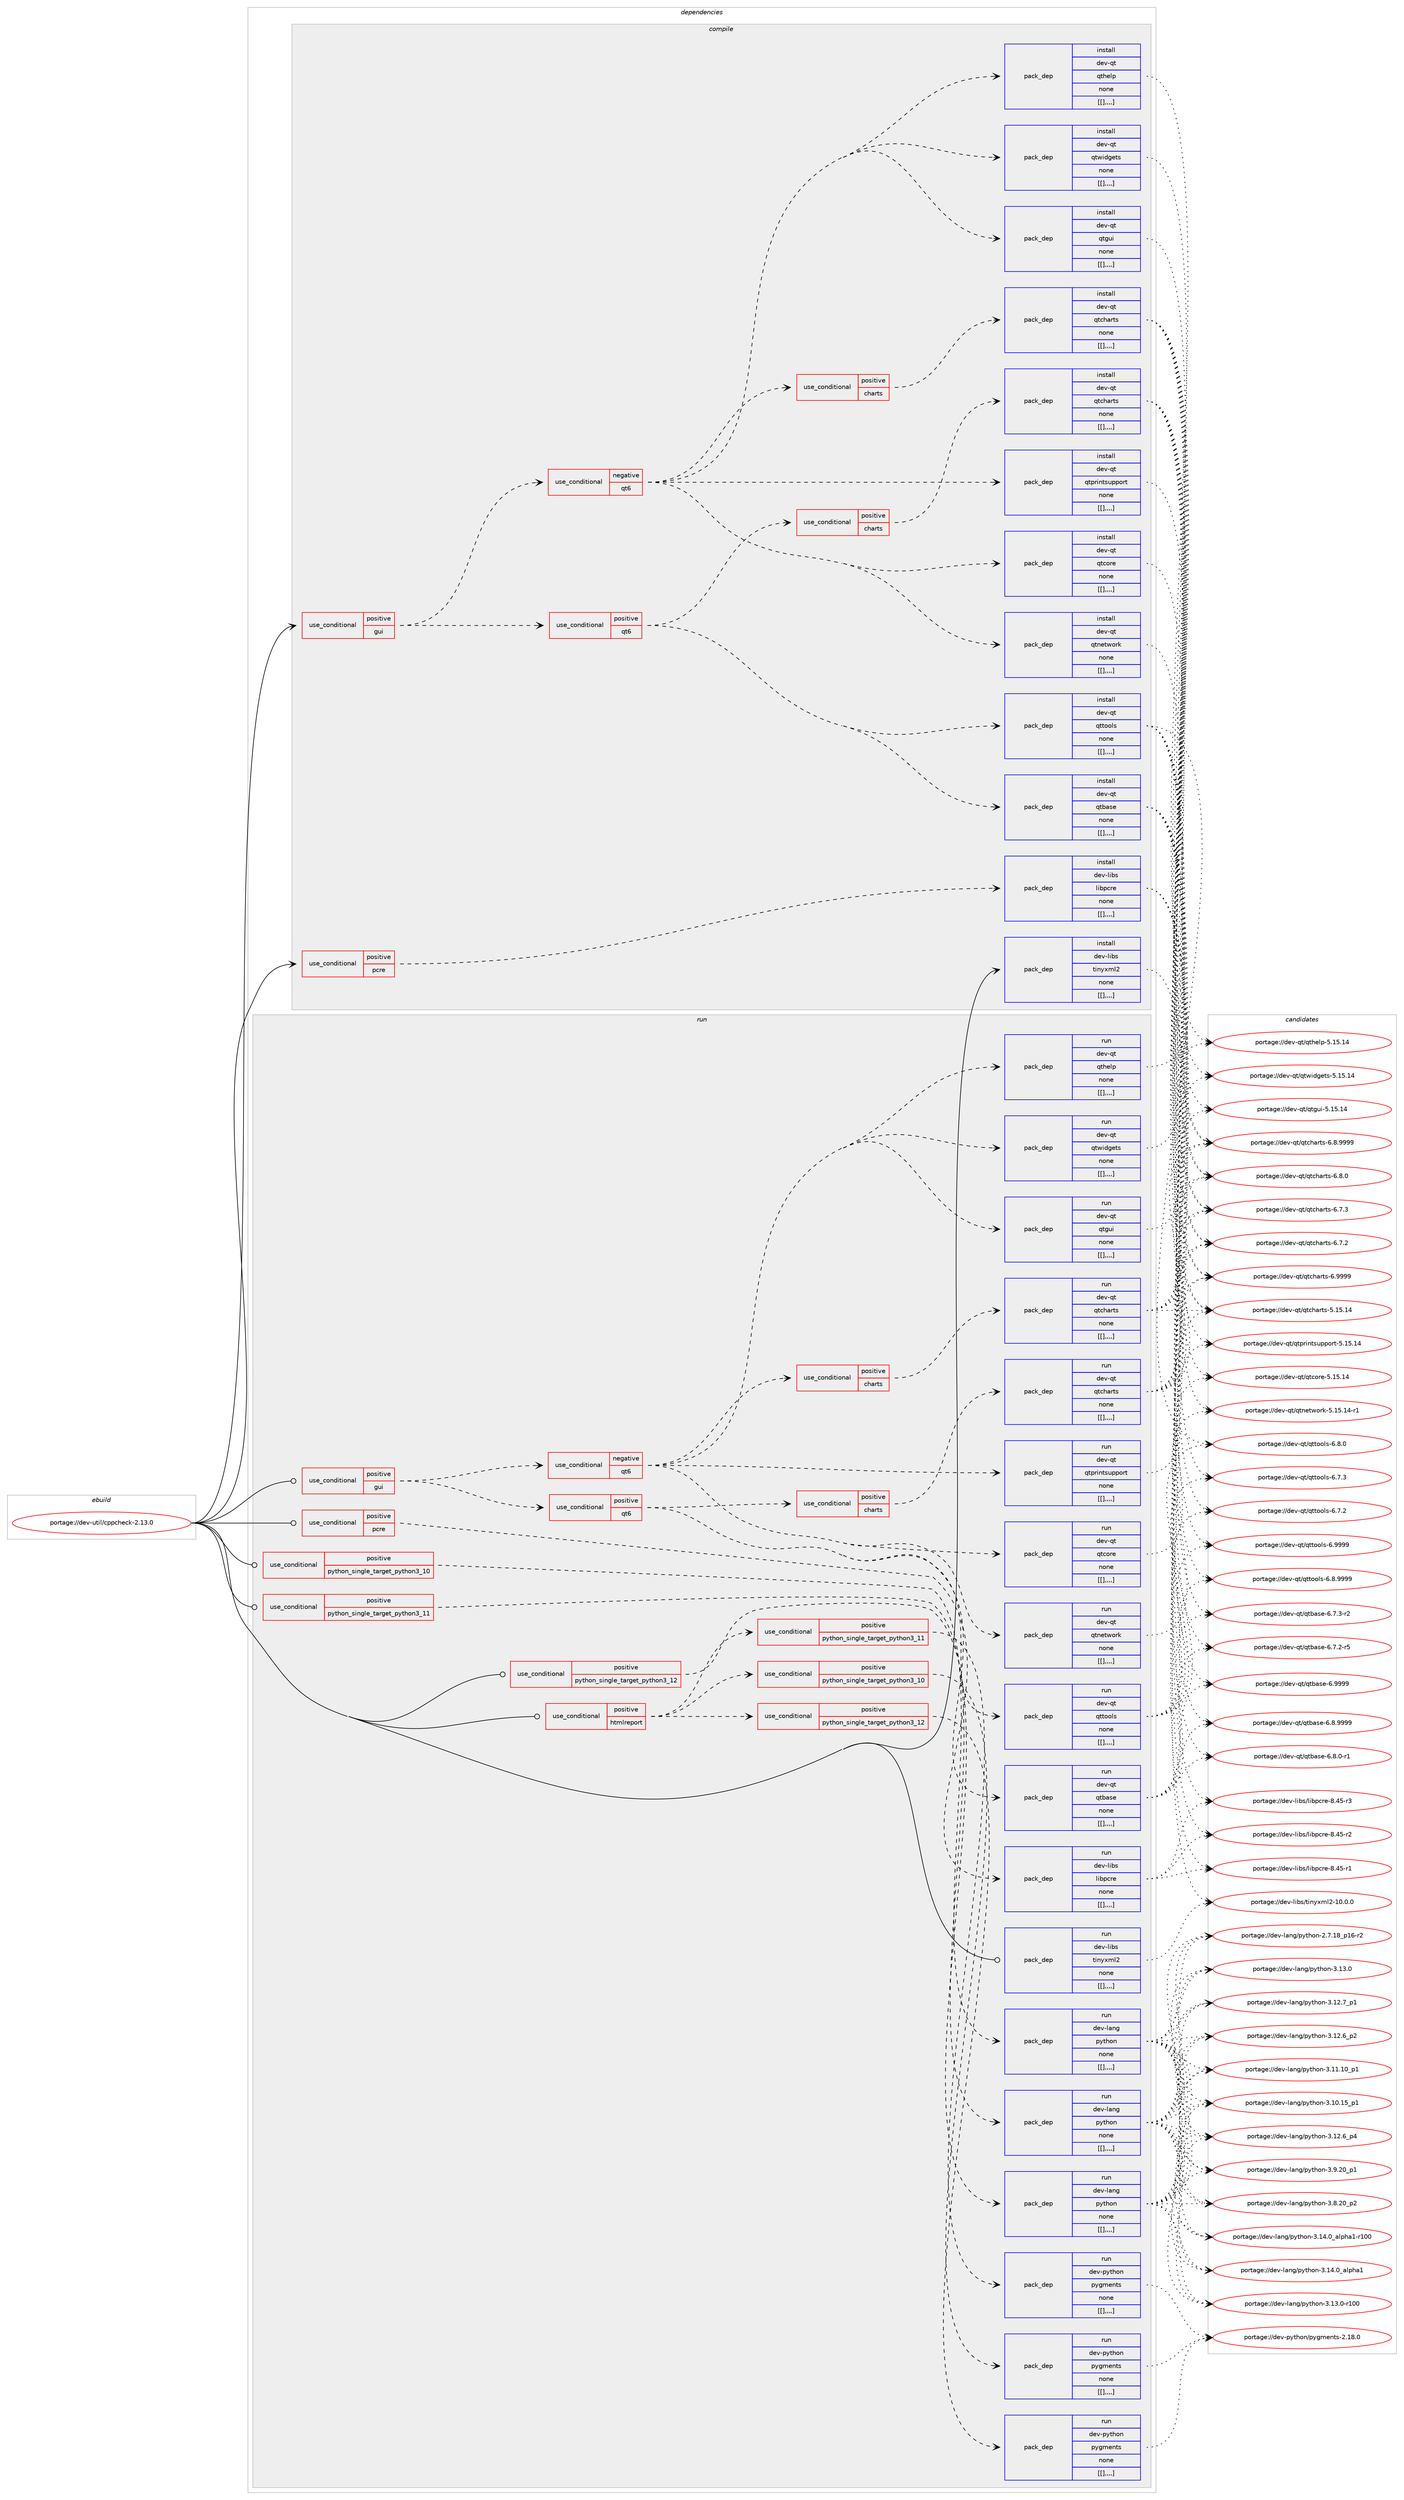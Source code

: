 digraph prolog {

# *************
# Graph options
# *************

newrank=true;
concentrate=true;
compound=true;
graph [rankdir=LR,fontname=Helvetica,fontsize=10,ranksep=1.5];#, ranksep=2.5, nodesep=0.2];
edge  [arrowhead=vee];
node  [fontname=Helvetica,fontsize=10];

# **********
# The ebuild
# **********

subgraph cluster_leftcol {
color=gray;
label=<<i>ebuild</i>>;
id [label="portage://dev-util/cppcheck-2.13.0", color=red, width=4, href="../dev-util/cppcheck-2.13.0.svg"];
}

# ****************
# The dependencies
# ****************

subgraph cluster_midcol {
color=gray;
label=<<i>dependencies</i>>;
subgraph cluster_compile {
fillcolor="#eeeeee";
style=filled;
label=<<i>compile</i>>;
subgraph cond64452 {
dependency224692 [label=<<TABLE BORDER="0" CELLBORDER="1" CELLSPACING="0" CELLPADDING="4"><TR><TD ROWSPAN="3" CELLPADDING="10">use_conditional</TD></TR><TR><TD>positive</TD></TR><TR><TD>gui</TD></TR></TABLE>>, shape=none, color=red];
subgraph cond64460 {
dependency224712 [label=<<TABLE BORDER="0" CELLBORDER="1" CELLSPACING="0" CELLPADDING="4"><TR><TD ROWSPAN="3" CELLPADDING="10">use_conditional</TD></TR><TR><TD>positive</TD></TR><TR><TD>qt6</TD></TR></TABLE>>, shape=none, color=red];
subgraph pack158750 {
dependency224761 [label=<<TABLE BORDER="0" CELLBORDER="1" CELLSPACING="0" CELLPADDING="4" WIDTH="220"><TR><TD ROWSPAN="6" CELLPADDING="30">pack_dep</TD></TR><TR><TD WIDTH="110">install</TD></TR><TR><TD>dev-qt</TD></TR><TR><TD>qtbase</TD></TR><TR><TD>none</TD></TR><TR><TD>[[],,,,]</TD></TR></TABLE>>, shape=none, color=blue];
}
dependency224712:e -> dependency224761:w [weight=20,style="dashed",arrowhead="vee"];
subgraph pack158800 {
dependency224782 [label=<<TABLE BORDER="0" CELLBORDER="1" CELLSPACING="0" CELLPADDING="4" WIDTH="220"><TR><TD ROWSPAN="6" CELLPADDING="30">pack_dep</TD></TR><TR><TD WIDTH="110">install</TD></TR><TR><TD>dev-qt</TD></TR><TR><TD>qttools</TD></TR><TR><TD>none</TD></TR><TR><TD>[[],,,,]</TD></TR></TABLE>>, shape=none, color=blue];
}
dependency224712:e -> dependency224782:w [weight=20,style="dashed",arrowhead="vee"];
subgraph cond64480 {
dependency224804 [label=<<TABLE BORDER="0" CELLBORDER="1" CELLSPACING="0" CELLPADDING="4"><TR><TD ROWSPAN="3" CELLPADDING="10">use_conditional</TD></TR><TR><TD>positive</TD></TR><TR><TD>charts</TD></TR></TABLE>>, shape=none, color=red];
subgraph pack158824 {
dependency224807 [label=<<TABLE BORDER="0" CELLBORDER="1" CELLSPACING="0" CELLPADDING="4" WIDTH="220"><TR><TD ROWSPAN="6" CELLPADDING="30">pack_dep</TD></TR><TR><TD WIDTH="110">install</TD></TR><TR><TD>dev-qt</TD></TR><TR><TD>qtcharts</TD></TR><TR><TD>none</TD></TR><TR><TD>[[],,,,]</TD></TR></TABLE>>, shape=none, color=blue];
}
dependency224804:e -> dependency224807:w [weight=20,style="dashed",arrowhead="vee"];
}
dependency224712:e -> dependency224804:w [weight=20,style="dashed",arrowhead="vee"];
}
dependency224692:e -> dependency224712:w [weight=20,style="dashed",arrowhead="vee"];
subgraph cond64500 {
dependency224878 [label=<<TABLE BORDER="0" CELLBORDER="1" CELLSPACING="0" CELLPADDING="4"><TR><TD ROWSPAN="3" CELLPADDING="10">use_conditional</TD></TR><TR><TD>negative</TD></TR><TR><TD>qt6</TD></TR></TABLE>>, shape=none, color=red];
subgraph pack158894 {
dependency224907 [label=<<TABLE BORDER="0" CELLBORDER="1" CELLSPACING="0" CELLPADDING="4" WIDTH="220"><TR><TD ROWSPAN="6" CELLPADDING="30">pack_dep</TD></TR><TR><TD WIDTH="110">install</TD></TR><TR><TD>dev-qt</TD></TR><TR><TD>qtcore</TD></TR><TR><TD>none</TD></TR><TR><TD>[[],,,,]</TD></TR></TABLE>>, shape=none, color=blue];
}
dependency224878:e -> dependency224907:w [weight=20,style="dashed",arrowhead="vee"];
subgraph pack158899 {
dependency224940 [label=<<TABLE BORDER="0" CELLBORDER="1" CELLSPACING="0" CELLPADDING="4" WIDTH="220"><TR><TD ROWSPAN="6" CELLPADDING="30">pack_dep</TD></TR><TR><TD WIDTH="110">install</TD></TR><TR><TD>dev-qt</TD></TR><TR><TD>qtgui</TD></TR><TR><TD>none</TD></TR><TR><TD>[[],,,,]</TD></TR></TABLE>>, shape=none, color=blue];
}
dependency224878:e -> dependency224940:w [weight=20,style="dashed",arrowhead="vee"];
subgraph pack158920 {
dependency225017 [label=<<TABLE BORDER="0" CELLBORDER="1" CELLSPACING="0" CELLPADDING="4" WIDTH="220"><TR><TD ROWSPAN="6" CELLPADDING="30">pack_dep</TD></TR><TR><TD WIDTH="110">install</TD></TR><TR><TD>dev-qt</TD></TR><TR><TD>qthelp</TD></TR><TR><TD>none</TD></TR><TR><TD>[[],,,,]</TD></TR></TABLE>>, shape=none, color=blue];
}
dependency224878:e -> dependency225017:w [weight=20,style="dashed",arrowhead="vee"];
subgraph pack159022 {
dependency225137 [label=<<TABLE BORDER="0" CELLBORDER="1" CELLSPACING="0" CELLPADDING="4" WIDTH="220"><TR><TD ROWSPAN="6" CELLPADDING="30">pack_dep</TD></TR><TR><TD WIDTH="110">install</TD></TR><TR><TD>dev-qt</TD></TR><TR><TD>qtnetwork</TD></TR><TR><TD>none</TD></TR><TR><TD>[[],,,,]</TD></TR></TABLE>>, shape=none, color=blue];
}
dependency224878:e -> dependency225137:w [weight=20,style="dashed",arrowhead="vee"];
subgraph pack159061 {
dependency225162 [label=<<TABLE BORDER="0" CELLBORDER="1" CELLSPACING="0" CELLPADDING="4" WIDTH="220"><TR><TD ROWSPAN="6" CELLPADDING="30">pack_dep</TD></TR><TR><TD WIDTH="110">install</TD></TR><TR><TD>dev-qt</TD></TR><TR><TD>qtprintsupport</TD></TR><TR><TD>none</TD></TR><TR><TD>[[],,,,]</TD></TR></TABLE>>, shape=none, color=blue];
}
dependency224878:e -> dependency225162:w [weight=20,style="dashed",arrowhead="vee"];
subgraph pack159063 {
dependency225187 [label=<<TABLE BORDER="0" CELLBORDER="1" CELLSPACING="0" CELLPADDING="4" WIDTH="220"><TR><TD ROWSPAN="6" CELLPADDING="30">pack_dep</TD></TR><TR><TD WIDTH="110">install</TD></TR><TR><TD>dev-qt</TD></TR><TR><TD>qtwidgets</TD></TR><TR><TD>none</TD></TR><TR><TD>[[],,,,]</TD></TR></TABLE>>, shape=none, color=blue];
}
dependency224878:e -> dependency225187:w [weight=20,style="dashed",arrowhead="vee"];
subgraph cond64631 {
dependency225256 [label=<<TABLE BORDER="0" CELLBORDER="1" CELLSPACING="0" CELLPADDING="4"><TR><TD ROWSPAN="3" CELLPADDING="10">use_conditional</TD></TR><TR><TD>positive</TD></TR><TR><TD>charts</TD></TR></TABLE>>, shape=none, color=red];
subgraph pack159108 {
dependency225277 [label=<<TABLE BORDER="0" CELLBORDER="1" CELLSPACING="0" CELLPADDING="4" WIDTH="220"><TR><TD ROWSPAN="6" CELLPADDING="30">pack_dep</TD></TR><TR><TD WIDTH="110">install</TD></TR><TR><TD>dev-qt</TD></TR><TR><TD>qtcharts</TD></TR><TR><TD>none</TD></TR><TR><TD>[[],,,,]</TD></TR></TABLE>>, shape=none, color=blue];
}
dependency225256:e -> dependency225277:w [weight=20,style="dashed",arrowhead="vee"];
}
dependency224878:e -> dependency225256:w [weight=20,style="dashed",arrowhead="vee"];
}
dependency224692:e -> dependency224878:w [weight=20,style="dashed",arrowhead="vee"];
}
id:e -> dependency224692:w [weight=20,style="solid",arrowhead="vee"];
subgraph cond64670 {
dependency225309 [label=<<TABLE BORDER="0" CELLBORDER="1" CELLSPACING="0" CELLPADDING="4"><TR><TD ROWSPAN="3" CELLPADDING="10">use_conditional</TD></TR><TR><TD>positive</TD></TR><TR><TD>pcre</TD></TR></TABLE>>, shape=none, color=red];
subgraph pack159140 {
dependency225334 [label=<<TABLE BORDER="0" CELLBORDER="1" CELLSPACING="0" CELLPADDING="4" WIDTH="220"><TR><TD ROWSPAN="6" CELLPADDING="30">pack_dep</TD></TR><TR><TD WIDTH="110">install</TD></TR><TR><TD>dev-libs</TD></TR><TR><TD>libpcre</TD></TR><TR><TD>none</TD></TR><TR><TD>[[],,,,]</TD></TR></TABLE>>, shape=none, color=blue];
}
dependency225309:e -> dependency225334:w [weight=20,style="dashed",arrowhead="vee"];
}
id:e -> dependency225309:w [weight=20,style="solid",arrowhead="vee"];
subgraph pack159221 {
dependency225506 [label=<<TABLE BORDER="0" CELLBORDER="1" CELLSPACING="0" CELLPADDING="4" WIDTH="220"><TR><TD ROWSPAN="6" CELLPADDING="30">pack_dep</TD></TR><TR><TD WIDTH="110">install</TD></TR><TR><TD>dev-libs</TD></TR><TR><TD>tinyxml2</TD></TR><TR><TD>none</TD></TR><TR><TD>[[],,,,]</TD></TR></TABLE>>, shape=none, color=blue];
}
id:e -> dependency225506:w [weight=20,style="solid",arrowhead="vee"];
}
subgraph cluster_compileandrun {
fillcolor="#eeeeee";
style=filled;
label=<<i>compile and run</i>>;
}
subgraph cluster_run {
fillcolor="#eeeeee";
style=filled;
label=<<i>run</i>>;
subgraph cond64763 {
dependency225527 [label=<<TABLE BORDER="0" CELLBORDER="1" CELLSPACING="0" CELLPADDING="4"><TR><TD ROWSPAN="3" CELLPADDING="10">use_conditional</TD></TR><TR><TD>positive</TD></TR><TR><TD>gui</TD></TR></TABLE>>, shape=none, color=red];
subgraph cond64770 {
dependency225534 [label=<<TABLE BORDER="0" CELLBORDER="1" CELLSPACING="0" CELLPADDING="4"><TR><TD ROWSPAN="3" CELLPADDING="10">use_conditional</TD></TR><TR><TD>positive</TD></TR><TR><TD>qt6</TD></TR></TABLE>>, shape=none, color=red];
subgraph pack159270 {
dependency225537 [label=<<TABLE BORDER="0" CELLBORDER="1" CELLSPACING="0" CELLPADDING="4" WIDTH="220"><TR><TD ROWSPAN="6" CELLPADDING="30">pack_dep</TD></TR><TR><TD WIDTH="110">run</TD></TR><TR><TD>dev-qt</TD></TR><TR><TD>qtbase</TD></TR><TR><TD>none</TD></TR><TR><TD>[[],,,,]</TD></TR></TABLE>>, shape=none, color=blue];
}
dependency225534:e -> dependency225537:w [weight=20,style="dashed",arrowhead="vee"];
subgraph pack159313 {
dependency225678 [label=<<TABLE BORDER="0" CELLBORDER="1" CELLSPACING="0" CELLPADDING="4" WIDTH="220"><TR><TD ROWSPAN="6" CELLPADDING="30">pack_dep</TD></TR><TR><TD WIDTH="110">run</TD></TR><TR><TD>dev-qt</TD></TR><TR><TD>qttools</TD></TR><TR><TD>none</TD></TR><TR><TD>[[],,,,]</TD></TR></TABLE>>, shape=none, color=blue];
}
dependency225534:e -> dependency225678:w [weight=20,style="dashed",arrowhead="vee"];
subgraph cond64854 {
dependency225761 [label=<<TABLE BORDER="0" CELLBORDER="1" CELLSPACING="0" CELLPADDING="4"><TR><TD ROWSPAN="3" CELLPADDING="10">use_conditional</TD></TR><TR><TD>positive</TD></TR><TR><TD>charts</TD></TR></TABLE>>, shape=none, color=red];
subgraph pack159444 {
dependency225825 [label=<<TABLE BORDER="0" CELLBORDER="1" CELLSPACING="0" CELLPADDING="4" WIDTH="220"><TR><TD ROWSPAN="6" CELLPADDING="30">pack_dep</TD></TR><TR><TD WIDTH="110">run</TD></TR><TR><TD>dev-qt</TD></TR><TR><TD>qtcharts</TD></TR><TR><TD>none</TD></TR><TR><TD>[[],,,,]</TD></TR></TABLE>>, shape=none, color=blue];
}
dependency225761:e -> dependency225825:w [weight=20,style="dashed",arrowhead="vee"];
}
dependency225534:e -> dependency225761:w [weight=20,style="dashed",arrowhead="vee"];
}
dependency225527:e -> dependency225534:w [weight=20,style="dashed",arrowhead="vee"];
subgraph cond64890 {
dependency225865 [label=<<TABLE BORDER="0" CELLBORDER="1" CELLSPACING="0" CELLPADDING="4"><TR><TD ROWSPAN="3" CELLPADDING="10">use_conditional</TD></TR><TR><TD>negative</TD></TR><TR><TD>qt6</TD></TR></TABLE>>, shape=none, color=red];
subgraph pack159473 {
dependency225867 [label=<<TABLE BORDER="0" CELLBORDER="1" CELLSPACING="0" CELLPADDING="4" WIDTH="220"><TR><TD ROWSPAN="6" CELLPADDING="30">pack_dep</TD></TR><TR><TD WIDTH="110">run</TD></TR><TR><TD>dev-qt</TD></TR><TR><TD>qtcore</TD></TR><TR><TD>none</TD></TR><TR><TD>[[],,,,]</TD></TR></TABLE>>, shape=none, color=blue];
}
dependency225865:e -> dependency225867:w [weight=20,style="dashed",arrowhead="vee"];
subgraph pack159485 {
dependency225906 [label=<<TABLE BORDER="0" CELLBORDER="1" CELLSPACING="0" CELLPADDING="4" WIDTH="220"><TR><TD ROWSPAN="6" CELLPADDING="30">pack_dep</TD></TR><TR><TD WIDTH="110">run</TD></TR><TR><TD>dev-qt</TD></TR><TR><TD>qtgui</TD></TR><TR><TD>none</TD></TR><TR><TD>[[],,,,]</TD></TR></TABLE>>, shape=none, color=blue];
}
dependency225865:e -> dependency225906:w [weight=20,style="dashed",arrowhead="vee"];
subgraph pack159495 {
dependency225938 [label=<<TABLE BORDER="0" CELLBORDER="1" CELLSPACING="0" CELLPADDING="4" WIDTH="220"><TR><TD ROWSPAN="6" CELLPADDING="30">pack_dep</TD></TR><TR><TD WIDTH="110">run</TD></TR><TR><TD>dev-qt</TD></TR><TR><TD>qthelp</TD></TR><TR><TD>none</TD></TR><TR><TD>[[],,,,]</TD></TR></TABLE>>, shape=none, color=blue];
}
dependency225865:e -> dependency225938:w [weight=20,style="dashed",arrowhead="vee"];
subgraph pack159517 {
dependency225958 [label=<<TABLE BORDER="0" CELLBORDER="1" CELLSPACING="0" CELLPADDING="4" WIDTH="220"><TR><TD ROWSPAN="6" CELLPADDING="30">pack_dep</TD></TR><TR><TD WIDTH="110">run</TD></TR><TR><TD>dev-qt</TD></TR><TR><TD>qtnetwork</TD></TR><TR><TD>none</TD></TR><TR><TD>[[],,,,]</TD></TR></TABLE>>, shape=none, color=blue];
}
dependency225865:e -> dependency225958:w [weight=20,style="dashed",arrowhead="vee"];
subgraph pack159530 {
dependency225985 [label=<<TABLE BORDER="0" CELLBORDER="1" CELLSPACING="0" CELLPADDING="4" WIDTH="220"><TR><TD ROWSPAN="6" CELLPADDING="30">pack_dep</TD></TR><TR><TD WIDTH="110">run</TD></TR><TR><TD>dev-qt</TD></TR><TR><TD>qtprintsupport</TD></TR><TR><TD>none</TD></TR><TR><TD>[[],,,,]</TD></TR></TABLE>>, shape=none, color=blue];
}
dependency225865:e -> dependency225985:w [weight=20,style="dashed",arrowhead="vee"];
subgraph pack159566 {
dependency226048 [label=<<TABLE BORDER="0" CELLBORDER="1" CELLSPACING="0" CELLPADDING="4" WIDTH="220"><TR><TD ROWSPAN="6" CELLPADDING="30">pack_dep</TD></TR><TR><TD WIDTH="110">run</TD></TR><TR><TD>dev-qt</TD></TR><TR><TD>qtwidgets</TD></TR><TR><TD>none</TD></TR><TR><TD>[[],,,,]</TD></TR></TABLE>>, shape=none, color=blue];
}
dependency225865:e -> dependency226048:w [weight=20,style="dashed",arrowhead="vee"];
subgraph cond64963 {
dependency226054 [label=<<TABLE BORDER="0" CELLBORDER="1" CELLSPACING="0" CELLPADDING="4"><TR><TD ROWSPAN="3" CELLPADDING="10">use_conditional</TD></TR><TR><TD>positive</TD></TR><TR><TD>charts</TD></TR></TABLE>>, shape=none, color=red];
subgraph pack159591 {
dependency226056 [label=<<TABLE BORDER="0" CELLBORDER="1" CELLSPACING="0" CELLPADDING="4" WIDTH="220"><TR><TD ROWSPAN="6" CELLPADDING="30">pack_dep</TD></TR><TR><TD WIDTH="110">run</TD></TR><TR><TD>dev-qt</TD></TR><TR><TD>qtcharts</TD></TR><TR><TD>none</TD></TR><TR><TD>[[],,,,]</TD></TR></TABLE>>, shape=none, color=blue];
}
dependency226054:e -> dependency226056:w [weight=20,style="dashed",arrowhead="vee"];
}
dependency225865:e -> dependency226054:w [weight=20,style="dashed",arrowhead="vee"];
}
dependency225527:e -> dependency225865:w [weight=20,style="dashed",arrowhead="vee"];
}
id:e -> dependency225527:w [weight=20,style="solid",arrowhead="odot"];
subgraph cond64972 {
dependency226088 [label=<<TABLE BORDER="0" CELLBORDER="1" CELLSPACING="0" CELLPADDING="4"><TR><TD ROWSPAN="3" CELLPADDING="10">use_conditional</TD></TR><TR><TD>positive</TD></TR><TR><TD>htmlreport</TD></TR></TABLE>>, shape=none, color=red];
subgraph cond64979 {
dependency226126 [label=<<TABLE BORDER="0" CELLBORDER="1" CELLSPACING="0" CELLPADDING="4"><TR><TD ROWSPAN="3" CELLPADDING="10">use_conditional</TD></TR><TR><TD>positive</TD></TR><TR><TD>python_single_target_python3_10</TD></TR></TABLE>>, shape=none, color=red];
subgraph pack159678 {
dependency226188 [label=<<TABLE BORDER="0" CELLBORDER="1" CELLSPACING="0" CELLPADDING="4" WIDTH="220"><TR><TD ROWSPAN="6" CELLPADDING="30">pack_dep</TD></TR><TR><TD WIDTH="110">run</TD></TR><TR><TD>dev-python</TD></TR><TR><TD>pygments</TD></TR><TR><TD>none</TD></TR><TR><TD>[[],,,,]</TD></TR></TABLE>>, shape=none, color=blue];
}
dependency226126:e -> dependency226188:w [weight=20,style="dashed",arrowhead="vee"];
}
dependency226088:e -> dependency226126:w [weight=20,style="dashed",arrowhead="vee"];
subgraph cond65007 {
dependency226250 [label=<<TABLE BORDER="0" CELLBORDER="1" CELLSPACING="0" CELLPADDING="4"><TR><TD ROWSPAN="3" CELLPADDING="10">use_conditional</TD></TR><TR><TD>positive</TD></TR><TR><TD>python_single_target_python3_11</TD></TR></TABLE>>, shape=none, color=red];
subgraph pack159726 {
dependency226284 [label=<<TABLE BORDER="0" CELLBORDER="1" CELLSPACING="0" CELLPADDING="4" WIDTH="220"><TR><TD ROWSPAN="6" CELLPADDING="30">pack_dep</TD></TR><TR><TD WIDTH="110">run</TD></TR><TR><TD>dev-python</TD></TR><TR><TD>pygments</TD></TR><TR><TD>none</TD></TR><TR><TD>[[],,,,]</TD></TR></TABLE>>, shape=none, color=blue];
}
dependency226250:e -> dependency226284:w [weight=20,style="dashed",arrowhead="vee"];
}
dependency226088:e -> dependency226250:w [weight=20,style="dashed",arrowhead="vee"];
subgraph cond65036 {
dependency226287 [label=<<TABLE BORDER="0" CELLBORDER="1" CELLSPACING="0" CELLPADDING="4"><TR><TD ROWSPAN="3" CELLPADDING="10">use_conditional</TD></TR><TR><TD>positive</TD></TR><TR><TD>python_single_target_python3_12</TD></TR></TABLE>>, shape=none, color=red];
subgraph pack159743 {
dependency226289 [label=<<TABLE BORDER="0" CELLBORDER="1" CELLSPACING="0" CELLPADDING="4" WIDTH="220"><TR><TD ROWSPAN="6" CELLPADDING="30">pack_dep</TD></TR><TR><TD WIDTH="110">run</TD></TR><TR><TD>dev-python</TD></TR><TR><TD>pygments</TD></TR><TR><TD>none</TD></TR><TR><TD>[[],,,,]</TD></TR></TABLE>>, shape=none, color=blue];
}
dependency226287:e -> dependency226289:w [weight=20,style="dashed",arrowhead="vee"];
}
dependency226088:e -> dependency226287:w [weight=20,style="dashed",arrowhead="vee"];
}
id:e -> dependency226088:w [weight=20,style="solid",arrowhead="odot"];
subgraph cond65046 {
dependency226313 [label=<<TABLE BORDER="0" CELLBORDER="1" CELLSPACING="0" CELLPADDING="4"><TR><TD ROWSPAN="3" CELLPADDING="10">use_conditional</TD></TR><TR><TD>positive</TD></TR><TR><TD>pcre</TD></TR></TABLE>>, shape=none, color=red];
subgraph pack159763 {
dependency226319 [label=<<TABLE BORDER="0" CELLBORDER="1" CELLSPACING="0" CELLPADDING="4" WIDTH="220"><TR><TD ROWSPAN="6" CELLPADDING="30">pack_dep</TD></TR><TR><TD WIDTH="110">run</TD></TR><TR><TD>dev-libs</TD></TR><TR><TD>libpcre</TD></TR><TR><TD>none</TD></TR><TR><TD>[[],,,,]</TD></TR></TABLE>>, shape=none, color=blue];
}
dependency226313:e -> dependency226319:w [weight=20,style="dashed",arrowhead="vee"];
}
id:e -> dependency226313:w [weight=20,style="solid",arrowhead="odot"];
subgraph cond65053 {
dependency226330 [label=<<TABLE BORDER="0" CELLBORDER="1" CELLSPACING="0" CELLPADDING="4"><TR><TD ROWSPAN="3" CELLPADDING="10">use_conditional</TD></TR><TR><TD>positive</TD></TR><TR><TD>python_single_target_python3_10</TD></TR></TABLE>>, shape=none, color=red];
subgraph pack159778 {
dependency226341 [label=<<TABLE BORDER="0" CELLBORDER="1" CELLSPACING="0" CELLPADDING="4" WIDTH="220"><TR><TD ROWSPAN="6" CELLPADDING="30">pack_dep</TD></TR><TR><TD WIDTH="110">run</TD></TR><TR><TD>dev-lang</TD></TR><TR><TD>python</TD></TR><TR><TD>none</TD></TR><TR><TD>[[],,,,]</TD></TR></TABLE>>, shape=none, color=blue];
}
dependency226330:e -> dependency226341:w [weight=20,style="dashed",arrowhead="vee"];
}
id:e -> dependency226330:w [weight=20,style="solid",arrowhead="odot"];
subgraph cond65063 {
dependency226355 [label=<<TABLE BORDER="0" CELLBORDER="1" CELLSPACING="0" CELLPADDING="4"><TR><TD ROWSPAN="3" CELLPADDING="10">use_conditional</TD></TR><TR><TD>positive</TD></TR><TR><TD>python_single_target_python3_11</TD></TR></TABLE>>, shape=none, color=red];
subgraph pack159807 {
dependency226398 [label=<<TABLE BORDER="0" CELLBORDER="1" CELLSPACING="0" CELLPADDING="4" WIDTH="220"><TR><TD ROWSPAN="6" CELLPADDING="30">pack_dep</TD></TR><TR><TD WIDTH="110">run</TD></TR><TR><TD>dev-lang</TD></TR><TR><TD>python</TD></TR><TR><TD>none</TD></TR><TR><TD>[[],,,,]</TD></TR></TABLE>>, shape=none, color=blue];
}
dependency226355:e -> dependency226398:w [weight=20,style="dashed",arrowhead="vee"];
}
id:e -> dependency226355:w [weight=20,style="solid",arrowhead="odot"];
subgraph cond65083 {
dependency226406 [label=<<TABLE BORDER="0" CELLBORDER="1" CELLSPACING="0" CELLPADDING="4"><TR><TD ROWSPAN="3" CELLPADDING="10">use_conditional</TD></TR><TR><TD>positive</TD></TR><TR><TD>python_single_target_python3_12</TD></TR></TABLE>>, shape=none, color=red];
subgraph pack159821 {
dependency226454 [label=<<TABLE BORDER="0" CELLBORDER="1" CELLSPACING="0" CELLPADDING="4" WIDTH="220"><TR><TD ROWSPAN="6" CELLPADDING="30">pack_dep</TD></TR><TR><TD WIDTH="110">run</TD></TR><TR><TD>dev-lang</TD></TR><TR><TD>python</TD></TR><TR><TD>none</TD></TR><TR><TD>[[],,,,]</TD></TR></TABLE>>, shape=none, color=blue];
}
dependency226406:e -> dependency226454:w [weight=20,style="dashed",arrowhead="vee"];
}
id:e -> dependency226406:w [weight=20,style="solid",arrowhead="odot"];
subgraph pack159852 {
dependency226456 [label=<<TABLE BORDER="0" CELLBORDER="1" CELLSPACING="0" CELLPADDING="4" WIDTH="220"><TR><TD ROWSPAN="6" CELLPADDING="30">pack_dep</TD></TR><TR><TD WIDTH="110">run</TD></TR><TR><TD>dev-libs</TD></TR><TR><TD>tinyxml2</TD></TR><TR><TD>none</TD></TR><TR><TD>[[],,,,]</TD></TR></TABLE>>, shape=none, color=blue];
}
id:e -> dependency226456:w [weight=20,style="solid",arrowhead="odot"];
}
}

# **************
# The candidates
# **************

subgraph cluster_choices {
rank=same;
color=gray;
label=<<i>candidates</i>>;

subgraph choice159462 {
color=black;
nodesep=1;
choice1001011184511311647113116989711510145544657575757 [label="portage://dev-qt/qtbase-6.9999", color=red, width=4,href="../dev-qt/qtbase-6.9999.svg"];
choice10010111845113116471131169897115101455446564657575757 [label="portage://dev-qt/qtbase-6.8.9999", color=red, width=4,href="../dev-qt/qtbase-6.8.9999.svg"];
choice100101118451131164711311698971151014554465646484511449 [label="portage://dev-qt/qtbase-6.8.0-r1", color=red, width=4,href="../dev-qt/qtbase-6.8.0-r1.svg"];
choice100101118451131164711311698971151014554465546514511450 [label="portage://dev-qt/qtbase-6.7.3-r2", color=red, width=4,href="../dev-qt/qtbase-6.7.3-r2.svg"];
choice100101118451131164711311698971151014554465546504511453 [label="portage://dev-qt/qtbase-6.7.2-r5", color=red, width=4,href="../dev-qt/qtbase-6.7.2-r5.svg"];
dependency224761:e -> choice1001011184511311647113116989711510145544657575757:w [style=dotted,weight="100"];
dependency224761:e -> choice10010111845113116471131169897115101455446564657575757:w [style=dotted,weight="100"];
dependency224761:e -> choice100101118451131164711311698971151014554465646484511449:w [style=dotted,weight="100"];
dependency224761:e -> choice100101118451131164711311698971151014554465546514511450:w [style=dotted,weight="100"];
dependency224761:e -> choice100101118451131164711311698971151014554465546504511453:w [style=dotted,weight="100"];
}
subgraph choice159467 {
color=black;
nodesep=1;
choice100101118451131164711311611611111110811545544657575757 [label="portage://dev-qt/qttools-6.9999", color=red, width=4,href="../dev-qt/qttools-6.9999.svg"];
choice1001011184511311647113116116111111108115455446564657575757 [label="portage://dev-qt/qttools-6.8.9999", color=red, width=4,href="../dev-qt/qttools-6.8.9999.svg"];
choice1001011184511311647113116116111111108115455446564648 [label="portage://dev-qt/qttools-6.8.0", color=red, width=4,href="../dev-qt/qttools-6.8.0.svg"];
choice1001011184511311647113116116111111108115455446554651 [label="portage://dev-qt/qttools-6.7.3", color=red, width=4,href="../dev-qt/qttools-6.7.3.svg"];
choice1001011184511311647113116116111111108115455446554650 [label="portage://dev-qt/qttools-6.7.2", color=red, width=4,href="../dev-qt/qttools-6.7.2.svg"];
dependency224782:e -> choice100101118451131164711311611611111110811545544657575757:w [style=dotted,weight="100"];
dependency224782:e -> choice1001011184511311647113116116111111108115455446564657575757:w [style=dotted,weight="100"];
dependency224782:e -> choice1001011184511311647113116116111111108115455446564648:w [style=dotted,weight="100"];
dependency224782:e -> choice1001011184511311647113116116111111108115455446554651:w [style=dotted,weight="100"];
dependency224782:e -> choice1001011184511311647113116116111111108115455446554650:w [style=dotted,weight="100"];
}
subgraph choice159469 {
color=black;
nodesep=1;
choice1001011184511311647113116991049711411611545544657575757 [label="portage://dev-qt/qtcharts-6.9999", color=red, width=4,href="../dev-qt/qtcharts-6.9999.svg"];
choice10010111845113116471131169910497114116115455446564657575757 [label="portage://dev-qt/qtcharts-6.8.9999", color=red, width=4,href="../dev-qt/qtcharts-6.8.9999.svg"];
choice10010111845113116471131169910497114116115455446564648 [label="portage://dev-qt/qtcharts-6.8.0", color=red, width=4,href="../dev-qt/qtcharts-6.8.0.svg"];
choice10010111845113116471131169910497114116115455446554651 [label="portage://dev-qt/qtcharts-6.7.3", color=red, width=4,href="../dev-qt/qtcharts-6.7.3.svg"];
choice10010111845113116471131169910497114116115455446554650 [label="portage://dev-qt/qtcharts-6.7.2", color=red, width=4,href="../dev-qt/qtcharts-6.7.2.svg"];
choice100101118451131164711311699104971141161154553464953464952 [label="portage://dev-qt/qtcharts-5.15.14", color=red, width=4,href="../dev-qt/qtcharts-5.15.14.svg"];
dependency224807:e -> choice1001011184511311647113116991049711411611545544657575757:w [style=dotted,weight="100"];
dependency224807:e -> choice10010111845113116471131169910497114116115455446564657575757:w [style=dotted,weight="100"];
dependency224807:e -> choice10010111845113116471131169910497114116115455446564648:w [style=dotted,weight="100"];
dependency224807:e -> choice10010111845113116471131169910497114116115455446554651:w [style=dotted,weight="100"];
dependency224807:e -> choice10010111845113116471131169910497114116115455446554650:w [style=dotted,weight="100"];
dependency224807:e -> choice100101118451131164711311699104971141161154553464953464952:w [style=dotted,weight="100"];
}
subgraph choice159493 {
color=black;
nodesep=1;
choice1001011184511311647113116991111141014553464953464952 [label="portage://dev-qt/qtcore-5.15.14", color=red, width=4,href="../dev-qt/qtcore-5.15.14.svg"];
dependency224907:e -> choice1001011184511311647113116991111141014553464953464952:w [style=dotted,weight="100"];
}
subgraph choice159495 {
color=black;
nodesep=1;
choice10010111845113116471131161031171054553464953464952 [label="portage://dev-qt/qtgui-5.15.14", color=red, width=4,href="../dev-qt/qtgui-5.15.14.svg"];
dependency224940:e -> choice10010111845113116471131161031171054553464953464952:w [style=dotted,weight="100"];
}
subgraph choice159497 {
color=black;
nodesep=1;
choice10010111845113116471131161041011081124553464953464952 [label="portage://dev-qt/qthelp-5.15.14", color=red, width=4,href="../dev-qt/qthelp-5.15.14.svg"];
dependency225017:e -> choice10010111845113116471131161041011081124553464953464952:w [style=dotted,weight="100"];
}
subgraph choice159520 {
color=black;
nodesep=1;
choice100101118451131164711311611010111611911111410745534649534649524511449 [label="portage://dev-qt/qtnetwork-5.15.14-r1", color=red, width=4,href="../dev-qt/qtnetwork-5.15.14-r1.svg"];
dependency225137:e -> choice100101118451131164711311611010111611911111410745534649534649524511449:w [style=dotted,weight="100"];
}
subgraph choice159521 {
color=black;
nodesep=1;
choice10010111845113116471131161121141051101161151171121121111141164553464953464952 [label="portage://dev-qt/qtprintsupport-5.15.14", color=red, width=4,href="../dev-qt/qtprintsupport-5.15.14.svg"];
dependency225162:e -> choice10010111845113116471131161121141051101161151171121121111141164553464953464952:w [style=dotted,weight="100"];
}
subgraph choice159526 {
color=black;
nodesep=1;
choice10010111845113116471131161191051001031011161154553464953464952 [label="portage://dev-qt/qtwidgets-5.15.14", color=red, width=4,href="../dev-qt/qtwidgets-5.15.14.svg"];
dependency225187:e -> choice10010111845113116471131161191051001031011161154553464953464952:w [style=dotted,weight="100"];
}
subgraph choice159534 {
color=black;
nodesep=1;
choice1001011184511311647113116991049711411611545544657575757 [label="portage://dev-qt/qtcharts-6.9999", color=red, width=4,href="../dev-qt/qtcharts-6.9999.svg"];
choice10010111845113116471131169910497114116115455446564657575757 [label="portage://dev-qt/qtcharts-6.8.9999", color=red, width=4,href="../dev-qt/qtcharts-6.8.9999.svg"];
choice10010111845113116471131169910497114116115455446564648 [label="portage://dev-qt/qtcharts-6.8.0", color=red, width=4,href="../dev-qt/qtcharts-6.8.0.svg"];
choice10010111845113116471131169910497114116115455446554651 [label="portage://dev-qt/qtcharts-6.7.3", color=red, width=4,href="../dev-qt/qtcharts-6.7.3.svg"];
choice10010111845113116471131169910497114116115455446554650 [label="portage://dev-qt/qtcharts-6.7.2", color=red, width=4,href="../dev-qt/qtcharts-6.7.2.svg"];
choice100101118451131164711311699104971141161154553464953464952 [label="portage://dev-qt/qtcharts-5.15.14", color=red, width=4,href="../dev-qt/qtcharts-5.15.14.svg"];
dependency225277:e -> choice1001011184511311647113116991049711411611545544657575757:w [style=dotted,weight="100"];
dependency225277:e -> choice10010111845113116471131169910497114116115455446564657575757:w [style=dotted,weight="100"];
dependency225277:e -> choice10010111845113116471131169910497114116115455446564648:w [style=dotted,weight="100"];
dependency225277:e -> choice10010111845113116471131169910497114116115455446554651:w [style=dotted,weight="100"];
dependency225277:e -> choice10010111845113116471131169910497114116115455446554650:w [style=dotted,weight="100"];
dependency225277:e -> choice100101118451131164711311699104971141161154553464953464952:w [style=dotted,weight="100"];
}
subgraph choice159564 {
color=black;
nodesep=1;
choice100101118451081059811547108105981129911410145564652534511451 [label="portage://dev-libs/libpcre-8.45-r3", color=red, width=4,href="../dev-libs/libpcre-8.45-r3.svg"];
choice100101118451081059811547108105981129911410145564652534511450 [label="portage://dev-libs/libpcre-8.45-r2", color=red, width=4,href="../dev-libs/libpcre-8.45-r2.svg"];
choice100101118451081059811547108105981129911410145564652534511449 [label="portage://dev-libs/libpcre-8.45-r1", color=red, width=4,href="../dev-libs/libpcre-8.45-r1.svg"];
dependency225334:e -> choice100101118451081059811547108105981129911410145564652534511451:w [style=dotted,weight="100"];
dependency225334:e -> choice100101118451081059811547108105981129911410145564652534511450:w [style=dotted,weight="100"];
dependency225334:e -> choice100101118451081059811547108105981129911410145564652534511449:w [style=dotted,weight="100"];
}
subgraph choice159567 {
color=black;
nodesep=1;
choice1001011184510810598115471161051101211201091085045494846484648 [label="portage://dev-libs/tinyxml2-10.0.0", color=red, width=4,href="../dev-libs/tinyxml2-10.0.0.svg"];
dependency225506:e -> choice1001011184510810598115471161051101211201091085045494846484648:w [style=dotted,weight="100"];
}
subgraph choice159569 {
color=black;
nodesep=1;
choice1001011184511311647113116989711510145544657575757 [label="portage://dev-qt/qtbase-6.9999", color=red, width=4,href="../dev-qt/qtbase-6.9999.svg"];
choice10010111845113116471131169897115101455446564657575757 [label="portage://dev-qt/qtbase-6.8.9999", color=red, width=4,href="../dev-qt/qtbase-6.8.9999.svg"];
choice100101118451131164711311698971151014554465646484511449 [label="portage://dev-qt/qtbase-6.8.0-r1", color=red, width=4,href="../dev-qt/qtbase-6.8.0-r1.svg"];
choice100101118451131164711311698971151014554465546514511450 [label="portage://dev-qt/qtbase-6.7.3-r2", color=red, width=4,href="../dev-qt/qtbase-6.7.3-r2.svg"];
choice100101118451131164711311698971151014554465546504511453 [label="portage://dev-qt/qtbase-6.7.2-r5", color=red, width=4,href="../dev-qt/qtbase-6.7.2-r5.svg"];
dependency225537:e -> choice1001011184511311647113116989711510145544657575757:w [style=dotted,weight="100"];
dependency225537:e -> choice10010111845113116471131169897115101455446564657575757:w [style=dotted,weight="100"];
dependency225537:e -> choice100101118451131164711311698971151014554465646484511449:w [style=dotted,weight="100"];
dependency225537:e -> choice100101118451131164711311698971151014554465546514511450:w [style=dotted,weight="100"];
dependency225537:e -> choice100101118451131164711311698971151014554465546504511453:w [style=dotted,weight="100"];
}
subgraph choice159573 {
color=black;
nodesep=1;
choice100101118451131164711311611611111110811545544657575757 [label="portage://dev-qt/qttools-6.9999", color=red, width=4,href="../dev-qt/qttools-6.9999.svg"];
choice1001011184511311647113116116111111108115455446564657575757 [label="portage://dev-qt/qttools-6.8.9999", color=red, width=4,href="../dev-qt/qttools-6.8.9999.svg"];
choice1001011184511311647113116116111111108115455446564648 [label="portage://dev-qt/qttools-6.8.0", color=red, width=4,href="../dev-qt/qttools-6.8.0.svg"];
choice1001011184511311647113116116111111108115455446554651 [label="portage://dev-qt/qttools-6.7.3", color=red, width=4,href="../dev-qt/qttools-6.7.3.svg"];
choice1001011184511311647113116116111111108115455446554650 [label="portage://dev-qt/qttools-6.7.2", color=red, width=4,href="../dev-qt/qttools-6.7.2.svg"];
dependency225678:e -> choice100101118451131164711311611611111110811545544657575757:w [style=dotted,weight="100"];
dependency225678:e -> choice1001011184511311647113116116111111108115455446564657575757:w [style=dotted,weight="100"];
dependency225678:e -> choice1001011184511311647113116116111111108115455446564648:w [style=dotted,weight="100"];
dependency225678:e -> choice1001011184511311647113116116111111108115455446554651:w [style=dotted,weight="100"];
dependency225678:e -> choice1001011184511311647113116116111111108115455446554650:w [style=dotted,weight="100"];
}
subgraph choice159576 {
color=black;
nodesep=1;
choice1001011184511311647113116991049711411611545544657575757 [label="portage://dev-qt/qtcharts-6.9999", color=red, width=4,href="../dev-qt/qtcharts-6.9999.svg"];
choice10010111845113116471131169910497114116115455446564657575757 [label="portage://dev-qt/qtcharts-6.8.9999", color=red, width=4,href="../dev-qt/qtcharts-6.8.9999.svg"];
choice10010111845113116471131169910497114116115455446564648 [label="portage://dev-qt/qtcharts-6.8.0", color=red, width=4,href="../dev-qt/qtcharts-6.8.0.svg"];
choice10010111845113116471131169910497114116115455446554651 [label="portage://dev-qt/qtcharts-6.7.3", color=red, width=4,href="../dev-qt/qtcharts-6.7.3.svg"];
choice10010111845113116471131169910497114116115455446554650 [label="portage://dev-qt/qtcharts-6.7.2", color=red, width=4,href="../dev-qt/qtcharts-6.7.2.svg"];
choice100101118451131164711311699104971141161154553464953464952 [label="portage://dev-qt/qtcharts-5.15.14", color=red, width=4,href="../dev-qt/qtcharts-5.15.14.svg"];
dependency225825:e -> choice1001011184511311647113116991049711411611545544657575757:w [style=dotted,weight="100"];
dependency225825:e -> choice10010111845113116471131169910497114116115455446564657575757:w [style=dotted,weight="100"];
dependency225825:e -> choice10010111845113116471131169910497114116115455446564648:w [style=dotted,weight="100"];
dependency225825:e -> choice10010111845113116471131169910497114116115455446554651:w [style=dotted,weight="100"];
dependency225825:e -> choice10010111845113116471131169910497114116115455446554650:w [style=dotted,weight="100"];
dependency225825:e -> choice100101118451131164711311699104971141161154553464953464952:w [style=dotted,weight="100"];
}
subgraph choice159614 {
color=black;
nodesep=1;
choice1001011184511311647113116991111141014553464953464952 [label="portage://dev-qt/qtcore-5.15.14", color=red, width=4,href="../dev-qt/qtcore-5.15.14.svg"];
dependency225867:e -> choice1001011184511311647113116991111141014553464953464952:w [style=dotted,weight="100"];
}
subgraph choice159644 {
color=black;
nodesep=1;
choice10010111845113116471131161031171054553464953464952 [label="portage://dev-qt/qtgui-5.15.14", color=red, width=4,href="../dev-qt/qtgui-5.15.14.svg"];
dependency225906:e -> choice10010111845113116471131161031171054553464953464952:w [style=dotted,weight="100"];
}
subgraph choice159713 {
color=black;
nodesep=1;
choice10010111845113116471131161041011081124553464953464952 [label="portage://dev-qt/qthelp-5.15.14", color=red, width=4,href="../dev-qt/qthelp-5.15.14.svg"];
dependency225938:e -> choice10010111845113116471131161041011081124553464953464952:w [style=dotted,weight="100"];
}
subgraph choice159719 {
color=black;
nodesep=1;
choice100101118451131164711311611010111611911111410745534649534649524511449 [label="portage://dev-qt/qtnetwork-5.15.14-r1", color=red, width=4,href="../dev-qt/qtnetwork-5.15.14-r1.svg"];
dependency225958:e -> choice100101118451131164711311611010111611911111410745534649534649524511449:w [style=dotted,weight="100"];
}
subgraph choice159736 {
color=black;
nodesep=1;
choice10010111845113116471131161121141051101161151171121121111141164553464953464952 [label="portage://dev-qt/qtprintsupport-5.15.14", color=red, width=4,href="../dev-qt/qtprintsupport-5.15.14.svg"];
dependency225985:e -> choice10010111845113116471131161121141051101161151171121121111141164553464953464952:w [style=dotted,weight="100"];
}
subgraph choice159773 {
color=black;
nodesep=1;
choice10010111845113116471131161191051001031011161154553464953464952 [label="portage://dev-qt/qtwidgets-5.15.14", color=red, width=4,href="../dev-qt/qtwidgets-5.15.14.svg"];
dependency226048:e -> choice10010111845113116471131161191051001031011161154553464953464952:w [style=dotted,weight="100"];
}
subgraph choice159777 {
color=black;
nodesep=1;
choice1001011184511311647113116991049711411611545544657575757 [label="portage://dev-qt/qtcharts-6.9999", color=red, width=4,href="../dev-qt/qtcharts-6.9999.svg"];
choice10010111845113116471131169910497114116115455446564657575757 [label="portage://dev-qt/qtcharts-6.8.9999", color=red, width=4,href="../dev-qt/qtcharts-6.8.9999.svg"];
choice10010111845113116471131169910497114116115455446564648 [label="portage://dev-qt/qtcharts-6.8.0", color=red, width=4,href="../dev-qt/qtcharts-6.8.0.svg"];
choice10010111845113116471131169910497114116115455446554651 [label="portage://dev-qt/qtcharts-6.7.3", color=red, width=4,href="../dev-qt/qtcharts-6.7.3.svg"];
choice10010111845113116471131169910497114116115455446554650 [label="portage://dev-qt/qtcharts-6.7.2", color=red, width=4,href="../dev-qt/qtcharts-6.7.2.svg"];
choice100101118451131164711311699104971141161154553464953464952 [label="portage://dev-qt/qtcharts-5.15.14", color=red, width=4,href="../dev-qt/qtcharts-5.15.14.svg"];
dependency226056:e -> choice1001011184511311647113116991049711411611545544657575757:w [style=dotted,weight="100"];
dependency226056:e -> choice10010111845113116471131169910497114116115455446564657575757:w [style=dotted,weight="100"];
dependency226056:e -> choice10010111845113116471131169910497114116115455446564648:w [style=dotted,weight="100"];
dependency226056:e -> choice10010111845113116471131169910497114116115455446554651:w [style=dotted,weight="100"];
dependency226056:e -> choice10010111845113116471131169910497114116115455446554650:w [style=dotted,weight="100"];
dependency226056:e -> choice100101118451131164711311699104971141161154553464953464952:w [style=dotted,weight="100"];
}
subgraph choice159801 {
color=black;
nodesep=1;
choice100101118451121211161041111104711212110310910111011611545504649564648 [label="portage://dev-python/pygments-2.18.0", color=red, width=4,href="../dev-python/pygments-2.18.0.svg"];
dependency226188:e -> choice100101118451121211161041111104711212110310910111011611545504649564648:w [style=dotted,weight="100"];
}
subgraph choice159812 {
color=black;
nodesep=1;
choice100101118451121211161041111104711212110310910111011611545504649564648 [label="portage://dev-python/pygments-2.18.0", color=red, width=4,href="../dev-python/pygments-2.18.0.svg"];
dependency226284:e -> choice100101118451121211161041111104711212110310910111011611545504649564648:w [style=dotted,weight="100"];
}
subgraph choice159829 {
color=black;
nodesep=1;
choice100101118451121211161041111104711212110310910111011611545504649564648 [label="portage://dev-python/pygments-2.18.0", color=red, width=4,href="../dev-python/pygments-2.18.0.svg"];
dependency226289:e -> choice100101118451121211161041111104711212110310910111011611545504649564648:w [style=dotted,weight="100"];
}
subgraph choice159839 {
color=black;
nodesep=1;
choice100101118451081059811547108105981129911410145564652534511451 [label="portage://dev-libs/libpcre-8.45-r3", color=red, width=4,href="../dev-libs/libpcre-8.45-r3.svg"];
choice100101118451081059811547108105981129911410145564652534511450 [label="portage://dev-libs/libpcre-8.45-r2", color=red, width=4,href="../dev-libs/libpcre-8.45-r2.svg"];
choice100101118451081059811547108105981129911410145564652534511449 [label="portage://dev-libs/libpcre-8.45-r1", color=red, width=4,href="../dev-libs/libpcre-8.45-r1.svg"];
dependency226319:e -> choice100101118451081059811547108105981129911410145564652534511451:w [style=dotted,weight="100"];
dependency226319:e -> choice100101118451081059811547108105981129911410145564652534511450:w [style=dotted,weight="100"];
dependency226319:e -> choice100101118451081059811547108105981129911410145564652534511449:w [style=dotted,weight="100"];
}
subgraph choice159842 {
color=black;
nodesep=1;
choice100101118451089711010347112121116104111110455146495246489597108112104974945114494848 [label="portage://dev-lang/python-3.14.0_alpha1-r100", color=red, width=4,href="../dev-lang/python-3.14.0_alpha1-r100.svg"];
choice1001011184510897110103471121211161041111104551464952464895971081121049749 [label="portage://dev-lang/python-3.14.0_alpha1", color=red, width=4,href="../dev-lang/python-3.14.0_alpha1.svg"];
choice1001011184510897110103471121211161041111104551464951464845114494848 [label="portage://dev-lang/python-3.13.0-r100", color=red, width=4,href="../dev-lang/python-3.13.0-r100.svg"];
choice10010111845108971101034711212111610411111045514649514648 [label="portage://dev-lang/python-3.13.0", color=red, width=4,href="../dev-lang/python-3.13.0.svg"];
choice100101118451089711010347112121116104111110455146495046559511249 [label="portage://dev-lang/python-3.12.7_p1", color=red, width=4,href="../dev-lang/python-3.12.7_p1.svg"];
choice100101118451089711010347112121116104111110455146495046549511252 [label="portage://dev-lang/python-3.12.6_p4", color=red, width=4,href="../dev-lang/python-3.12.6_p4.svg"];
choice100101118451089711010347112121116104111110455146495046549511250 [label="portage://dev-lang/python-3.12.6_p2", color=red, width=4,href="../dev-lang/python-3.12.6_p2.svg"];
choice10010111845108971101034711212111610411111045514649494649489511249 [label="portage://dev-lang/python-3.11.10_p1", color=red, width=4,href="../dev-lang/python-3.11.10_p1.svg"];
choice10010111845108971101034711212111610411111045514649484649539511249 [label="portage://dev-lang/python-3.10.15_p1", color=red, width=4,href="../dev-lang/python-3.10.15_p1.svg"];
choice100101118451089711010347112121116104111110455146574650489511249 [label="portage://dev-lang/python-3.9.20_p1", color=red, width=4,href="../dev-lang/python-3.9.20_p1.svg"];
choice100101118451089711010347112121116104111110455146564650489511250 [label="portage://dev-lang/python-3.8.20_p2", color=red, width=4,href="../dev-lang/python-3.8.20_p2.svg"];
choice100101118451089711010347112121116104111110455046554649569511249544511450 [label="portage://dev-lang/python-2.7.18_p16-r2", color=red, width=4,href="../dev-lang/python-2.7.18_p16-r2.svg"];
dependency226341:e -> choice100101118451089711010347112121116104111110455146495246489597108112104974945114494848:w [style=dotted,weight="100"];
dependency226341:e -> choice1001011184510897110103471121211161041111104551464952464895971081121049749:w [style=dotted,weight="100"];
dependency226341:e -> choice1001011184510897110103471121211161041111104551464951464845114494848:w [style=dotted,weight="100"];
dependency226341:e -> choice10010111845108971101034711212111610411111045514649514648:w [style=dotted,weight="100"];
dependency226341:e -> choice100101118451089711010347112121116104111110455146495046559511249:w [style=dotted,weight="100"];
dependency226341:e -> choice100101118451089711010347112121116104111110455146495046549511252:w [style=dotted,weight="100"];
dependency226341:e -> choice100101118451089711010347112121116104111110455146495046549511250:w [style=dotted,weight="100"];
dependency226341:e -> choice10010111845108971101034711212111610411111045514649494649489511249:w [style=dotted,weight="100"];
dependency226341:e -> choice10010111845108971101034711212111610411111045514649484649539511249:w [style=dotted,weight="100"];
dependency226341:e -> choice100101118451089711010347112121116104111110455146574650489511249:w [style=dotted,weight="100"];
dependency226341:e -> choice100101118451089711010347112121116104111110455146564650489511250:w [style=dotted,weight="100"];
dependency226341:e -> choice100101118451089711010347112121116104111110455046554649569511249544511450:w [style=dotted,weight="100"];
}
subgraph choice159868 {
color=black;
nodesep=1;
choice100101118451089711010347112121116104111110455146495246489597108112104974945114494848 [label="portage://dev-lang/python-3.14.0_alpha1-r100", color=red, width=4,href="../dev-lang/python-3.14.0_alpha1-r100.svg"];
choice1001011184510897110103471121211161041111104551464952464895971081121049749 [label="portage://dev-lang/python-3.14.0_alpha1", color=red, width=4,href="../dev-lang/python-3.14.0_alpha1.svg"];
choice1001011184510897110103471121211161041111104551464951464845114494848 [label="portage://dev-lang/python-3.13.0-r100", color=red, width=4,href="../dev-lang/python-3.13.0-r100.svg"];
choice10010111845108971101034711212111610411111045514649514648 [label="portage://dev-lang/python-3.13.0", color=red, width=4,href="../dev-lang/python-3.13.0.svg"];
choice100101118451089711010347112121116104111110455146495046559511249 [label="portage://dev-lang/python-3.12.7_p1", color=red, width=4,href="../dev-lang/python-3.12.7_p1.svg"];
choice100101118451089711010347112121116104111110455146495046549511252 [label="portage://dev-lang/python-3.12.6_p4", color=red, width=4,href="../dev-lang/python-3.12.6_p4.svg"];
choice100101118451089711010347112121116104111110455146495046549511250 [label="portage://dev-lang/python-3.12.6_p2", color=red, width=4,href="../dev-lang/python-3.12.6_p2.svg"];
choice10010111845108971101034711212111610411111045514649494649489511249 [label="portage://dev-lang/python-3.11.10_p1", color=red, width=4,href="../dev-lang/python-3.11.10_p1.svg"];
choice10010111845108971101034711212111610411111045514649484649539511249 [label="portage://dev-lang/python-3.10.15_p1", color=red, width=4,href="../dev-lang/python-3.10.15_p1.svg"];
choice100101118451089711010347112121116104111110455146574650489511249 [label="portage://dev-lang/python-3.9.20_p1", color=red, width=4,href="../dev-lang/python-3.9.20_p1.svg"];
choice100101118451089711010347112121116104111110455146564650489511250 [label="portage://dev-lang/python-3.8.20_p2", color=red, width=4,href="../dev-lang/python-3.8.20_p2.svg"];
choice100101118451089711010347112121116104111110455046554649569511249544511450 [label="portage://dev-lang/python-2.7.18_p16-r2", color=red, width=4,href="../dev-lang/python-2.7.18_p16-r2.svg"];
dependency226398:e -> choice100101118451089711010347112121116104111110455146495246489597108112104974945114494848:w [style=dotted,weight="100"];
dependency226398:e -> choice1001011184510897110103471121211161041111104551464952464895971081121049749:w [style=dotted,weight="100"];
dependency226398:e -> choice1001011184510897110103471121211161041111104551464951464845114494848:w [style=dotted,weight="100"];
dependency226398:e -> choice10010111845108971101034711212111610411111045514649514648:w [style=dotted,weight="100"];
dependency226398:e -> choice100101118451089711010347112121116104111110455146495046559511249:w [style=dotted,weight="100"];
dependency226398:e -> choice100101118451089711010347112121116104111110455146495046549511252:w [style=dotted,weight="100"];
dependency226398:e -> choice100101118451089711010347112121116104111110455146495046549511250:w [style=dotted,weight="100"];
dependency226398:e -> choice10010111845108971101034711212111610411111045514649494649489511249:w [style=dotted,weight="100"];
dependency226398:e -> choice10010111845108971101034711212111610411111045514649484649539511249:w [style=dotted,weight="100"];
dependency226398:e -> choice100101118451089711010347112121116104111110455146574650489511249:w [style=dotted,weight="100"];
dependency226398:e -> choice100101118451089711010347112121116104111110455146564650489511250:w [style=dotted,weight="100"];
dependency226398:e -> choice100101118451089711010347112121116104111110455046554649569511249544511450:w [style=dotted,weight="100"];
}
subgraph choice159878 {
color=black;
nodesep=1;
choice100101118451089711010347112121116104111110455146495246489597108112104974945114494848 [label="portage://dev-lang/python-3.14.0_alpha1-r100", color=red, width=4,href="../dev-lang/python-3.14.0_alpha1-r100.svg"];
choice1001011184510897110103471121211161041111104551464952464895971081121049749 [label="portage://dev-lang/python-3.14.0_alpha1", color=red, width=4,href="../dev-lang/python-3.14.0_alpha1.svg"];
choice1001011184510897110103471121211161041111104551464951464845114494848 [label="portage://dev-lang/python-3.13.0-r100", color=red, width=4,href="../dev-lang/python-3.13.0-r100.svg"];
choice10010111845108971101034711212111610411111045514649514648 [label="portage://dev-lang/python-3.13.0", color=red, width=4,href="../dev-lang/python-3.13.0.svg"];
choice100101118451089711010347112121116104111110455146495046559511249 [label="portage://dev-lang/python-3.12.7_p1", color=red, width=4,href="../dev-lang/python-3.12.7_p1.svg"];
choice100101118451089711010347112121116104111110455146495046549511252 [label="portage://dev-lang/python-3.12.6_p4", color=red, width=4,href="../dev-lang/python-3.12.6_p4.svg"];
choice100101118451089711010347112121116104111110455146495046549511250 [label="portage://dev-lang/python-3.12.6_p2", color=red, width=4,href="../dev-lang/python-3.12.6_p2.svg"];
choice10010111845108971101034711212111610411111045514649494649489511249 [label="portage://dev-lang/python-3.11.10_p1", color=red, width=4,href="../dev-lang/python-3.11.10_p1.svg"];
choice10010111845108971101034711212111610411111045514649484649539511249 [label="portage://dev-lang/python-3.10.15_p1", color=red, width=4,href="../dev-lang/python-3.10.15_p1.svg"];
choice100101118451089711010347112121116104111110455146574650489511249 [label="portage://dev-lang/python-3.9.20_p1", color=red, width=4,href="../dev-lang/python-3.9.20_p1.svg"];
choice100101118451089711010347112121116104111110455146564650489511250 [label="portage://dev-lang/python-3.8.20_p2", color=red, width=4,href="../dev-lang/python-3.8.20_p2.svg"];
choice100101118451089711010347112121116104111110455046554649569511249544511450 [label="portage://dev-lang/python-2.7.18_p16-r2", color=red, width=4,href="../dev-lang/python-2.7.18_p16-r2.svg"];
dependency226454:e -> choice100101118451089711010347112121116104111110455146495246489597108112104974945114494848:w [style=dotted,weight="100"];
dependency226454:e -> choice1001011184510897110103471121211161041111104551464952464895971081121049749:w [style=dotted,weight="100"];
dependency226454:e -> choice1001011184510897110103471121211161041111104551464951464845114494848:w [style=dotted,weight="100"];
dependency226454:e -> choice10010111845108971101034711212111610411111045514649514648:w [style=dotted,weight="100"];
dependency226454:e -> choice100101118451089711010347112121116104111110455146495046559511249:w [style=dotted,weight="100"];
dependency226454:e -> choice100101118451089711010347112121116104111110455146495046549511252:w [style=dotted,weight="100"];
dependency226454:e -> choice100101118451089711010347112121116104111110455146495046549511250:w [style=dotted,weight="100"];
dependency226454:e -> choice10010111845108971101034711212111610411111045514649494649489511249:w [style=dotted,weight="100"];
dependency226454:e -> choice10010111845108971101034711212111610411111045514649484649539511249:w [style=dotted,weight="100"];
dependency226454:e -> choice100101118451089711010347112121116104111110455146574650489511249:w [style=dotted,weight="100"];
dependency226454:e -> choice100101118451089711010347112121116104111110455146564650489511250:w [style=dotted,weight="100"];
dependency226454:e -> choice100101118451089711010347112121116104111110455046554649569511249544511450:w [style=dotted,weight="100"];
}
subgraph choice159893 {
color=black;
nodesep=1;
choice1001011184510810598115471161051101211201091085045494846484648 [label="portage://dev-libs/tinyxml2-10.0.0", color=red, width=4,href="../dev-libs/tinyxml2-10.0.0.svg"];
dependency226456:e -> choice1001011184510810598115471161051101211201091085045494846484648:w [style=dotted,weight="100"];
}
}

}
